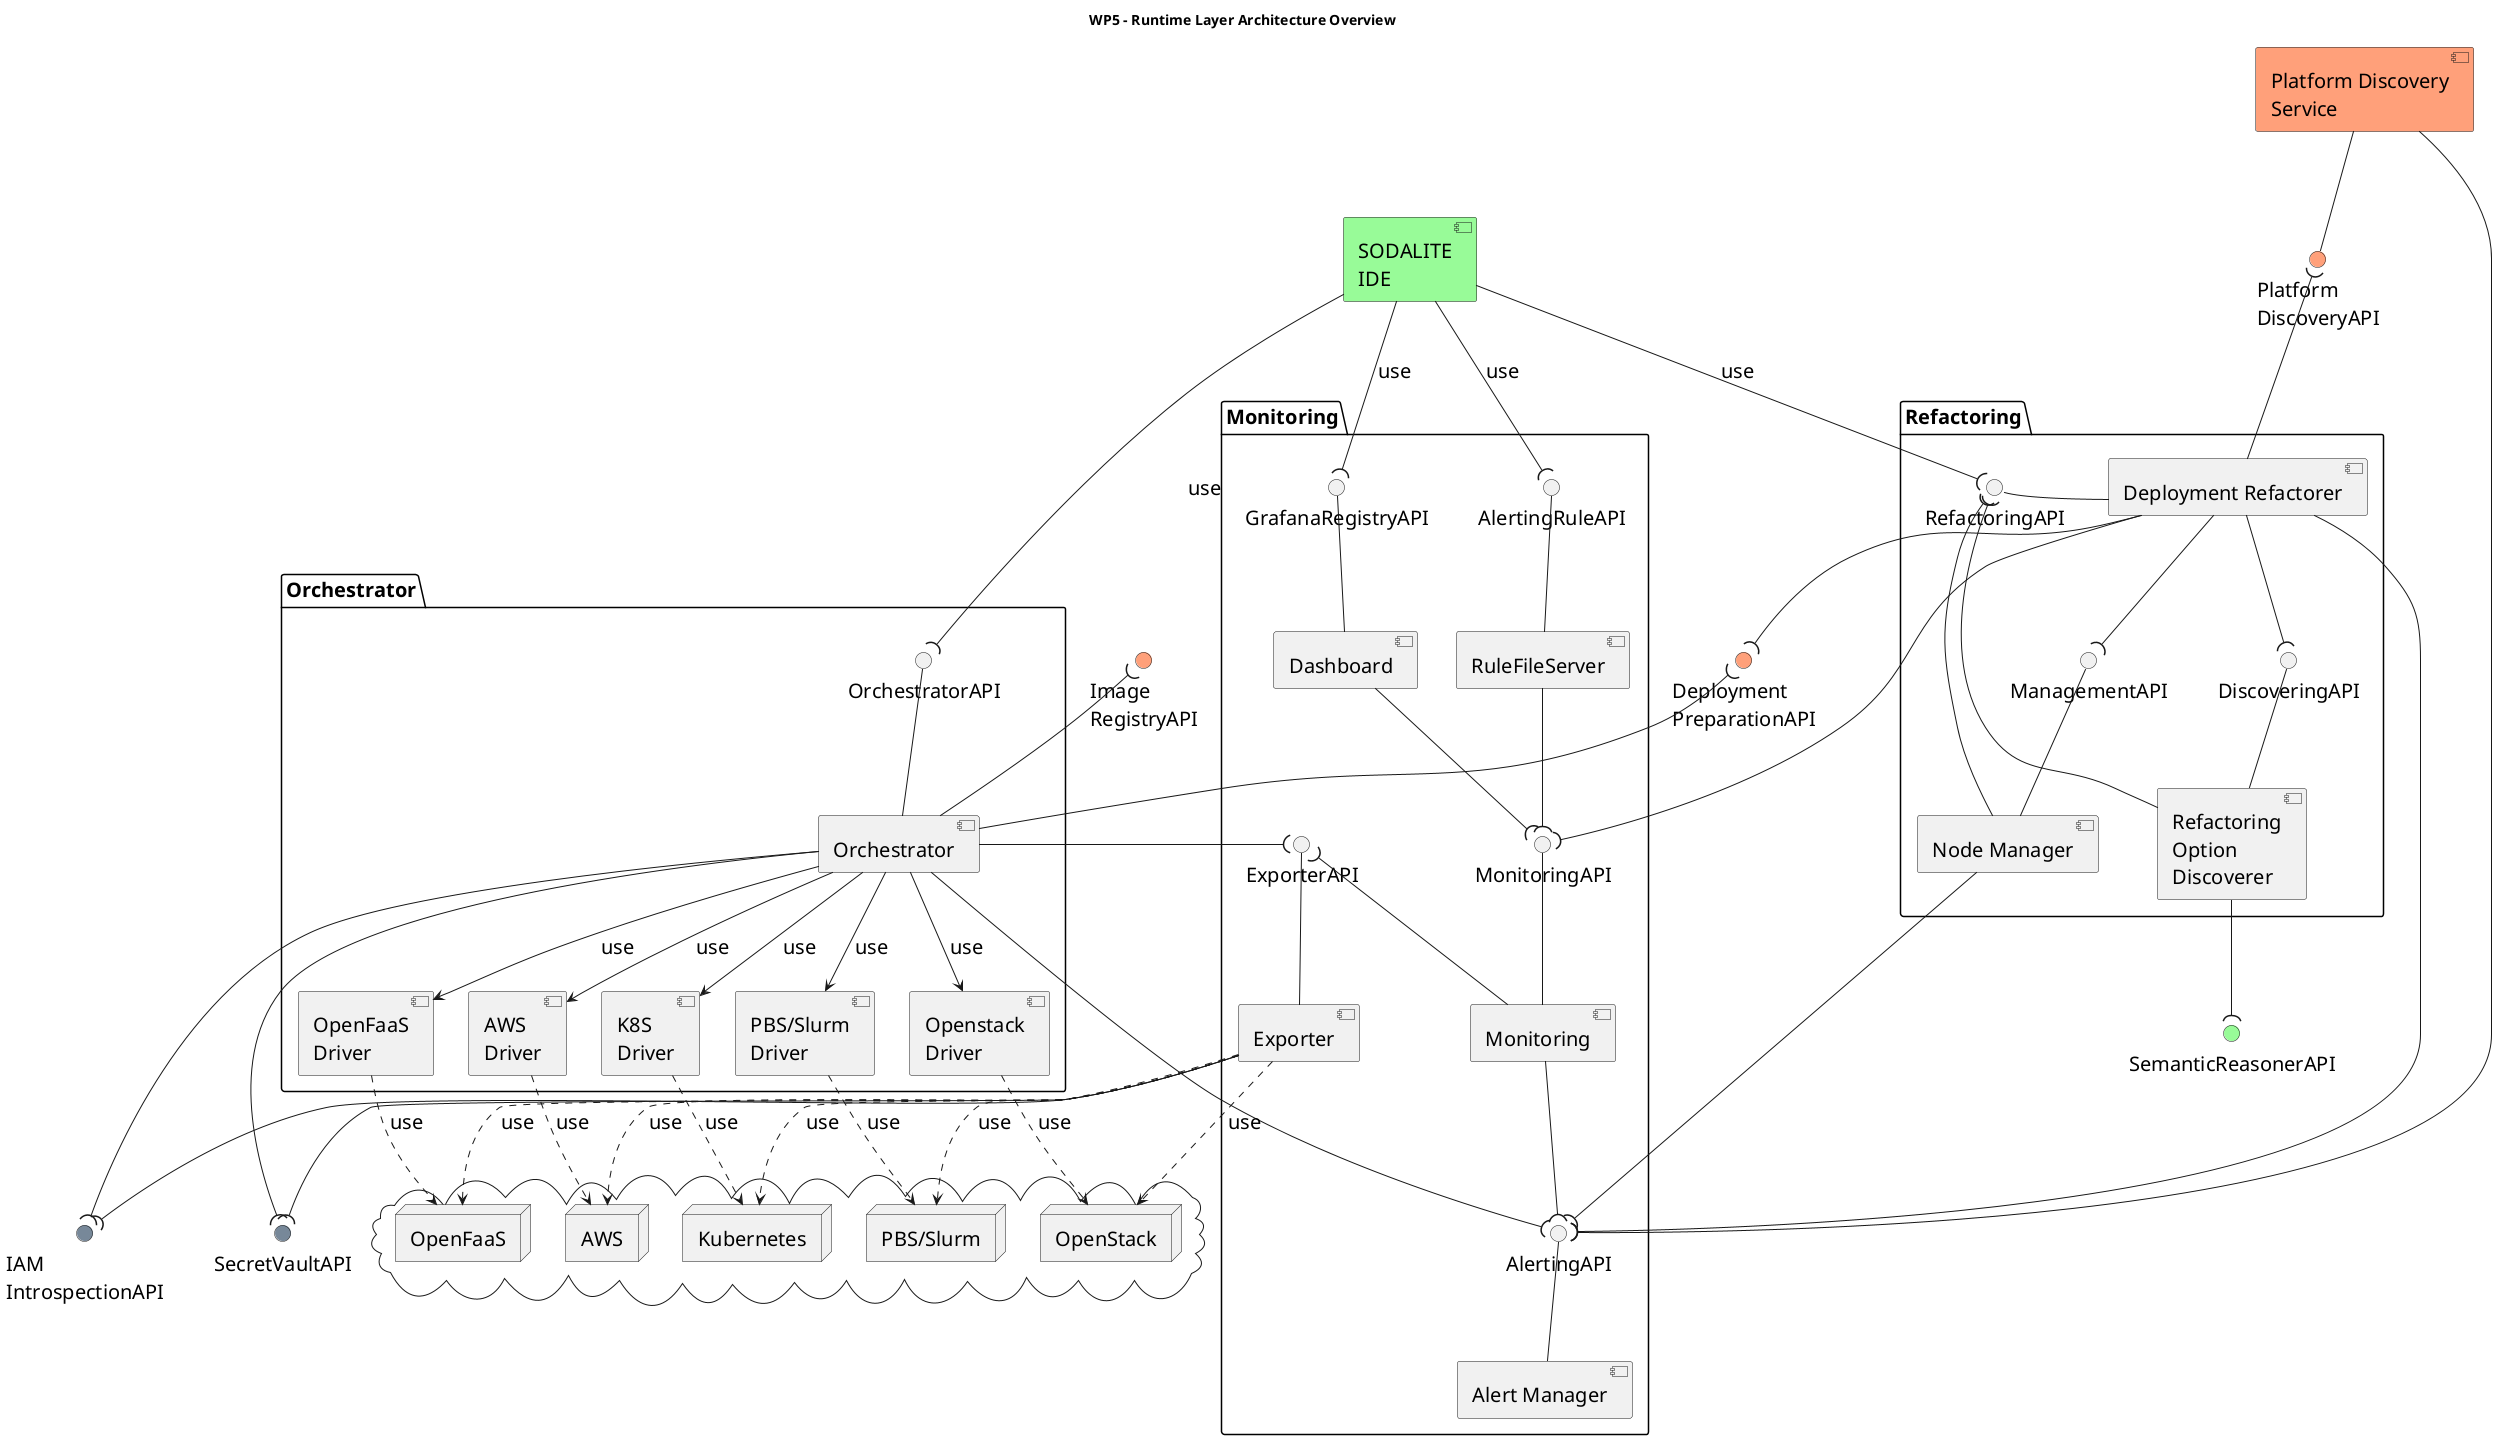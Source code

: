 @startuml

title WP5 - Runtime Layer Architecture Overview

skinparam fixCircleLabelOverlapping true 
skinparam defaultFontSize 20

[SODALITE\nIDE] as ide #PaleGreen
interface "SemanticReasonerAPI" as sem #PaleGreen

package "Orchestrator" as orch {
    component [Orchestrator] as orch_impl
    interface "OrchestratorAPI" as orch_if
    component [Openstack\nDriver] as os_driver
    component [K8S\nDriver] as k8s_driver
    component [PBS/Slurm\nDriver] as torque_driver
    component [OpenFaaS\nDriver] as faas_driver
    component [AWS\nDriver] as aws_driver
    orch_impl -u- orch_if
}

package "Monitoring" as mon {
    [Monitoring] as mon_impl
    () "MonitoringAPI" as mon_if
    [Dashboard] as dash
    () "GrafanaRegistryAPI" as grafana_if
    [Exporter] as exp
    () "ExporterAPI" as exp_if
    [Alert Manager] as alert_mngr
    () "AlertingAPI"  as alert_if
    alert_mngr -u- alert_if
    [RuleFileServer] as rule_server
    () "AlertingRuleAPI" as alert_rule_if
    mon_impl -u- mon_if
    exp -u- exp_if
    rule_server -u- alert_rule_if
    rule_server --( mon_if
    dash -u- grafana_if
}

package "Refactoring" as refactor {
    interface "RefactoringAPI" as ref_if
    interface "DiscoveringAPI" as dis_if
    interface "ManagementAPI" as mng_if
    component [Deployment Refactorer] as ref_depl
    component [Refactoring\nOption\nDiscoverer] as ref_opt
    component [Node Manager] as ref_node
    dis_if -d- ref_opt
    mng_if -d- ref_node
    ref_if - ref_depl
}

cloud {
    node OpenStack
    node Kubernetes as K8S
    node "PBS/Slurm" as PBS
    node OpenFaaS
    node AWS
}

'WP4 APIs
interface "Deployment\nPreparationAPI" as depl_prep #LightSalmon
interface "Image\nRegistryAPI" as image_reg #LightSalmon

'Security APIs
interface "IAM\nIntrospectionAPI" as IAMApi #LightSlateGrey
interface "SecretVaultAPI" as VaultAPI #LightSlateGrey

'PDS APIs
[Platform Discovery\nService] as pds #LightSalmon
interface "Platform\nDiscoveryAPI" as PDSApi #LightSalmon
pds -d- PDSApi
pds --( alert_if

'Monitoring
mon_impl -u-( exp_if
dash --( mon_if
mon_impl --( alert_if

exp --( VaultAPI
exp --( IAMApi


'Refactoring
ref_opt --( ref_if
ref_node --( ref_if
ref_opt --( sem

ref_depl --( mng_if
ref_depl --( dis_if
ref_depl --( depl_prep

ref_node --( alert_if
ref_depl --( alert_if
ref_depl --( mon_if
orch_impl --( alert_if
orch_impl --( exp_if
ref_depl -u-( PDSApi


orch_impl --> os_driver : use
orch_impl --> k8s_driver : use
orch_impl --> torque_driver : use
orch_impl --> aws_driver : use
orch_impl --> faas_driver : use

orch_impl -u-( depl_prep
orch_impl -u-( image_reg
orch_impl --( IAMApi
orch_impl --( VaultAPI

os_driver ..> OpenStack : use
k8s_driver ..> K8S : use
faas_driver ..> OpenFaaS : use
aws_driver ..> AWS : use
torque_driver ..> PBS : use

exp .d.> OpenStack : use
exp .d.> K8S : use
exp .d.> PBS : use
exp .d.> OpenFaaS : use
exp .d.> AWS : use

ide --( orch_if : use
ide --( grafana_if : use
ide --( alert_rule_if : use
ide --( ref_if : use
@enduml
